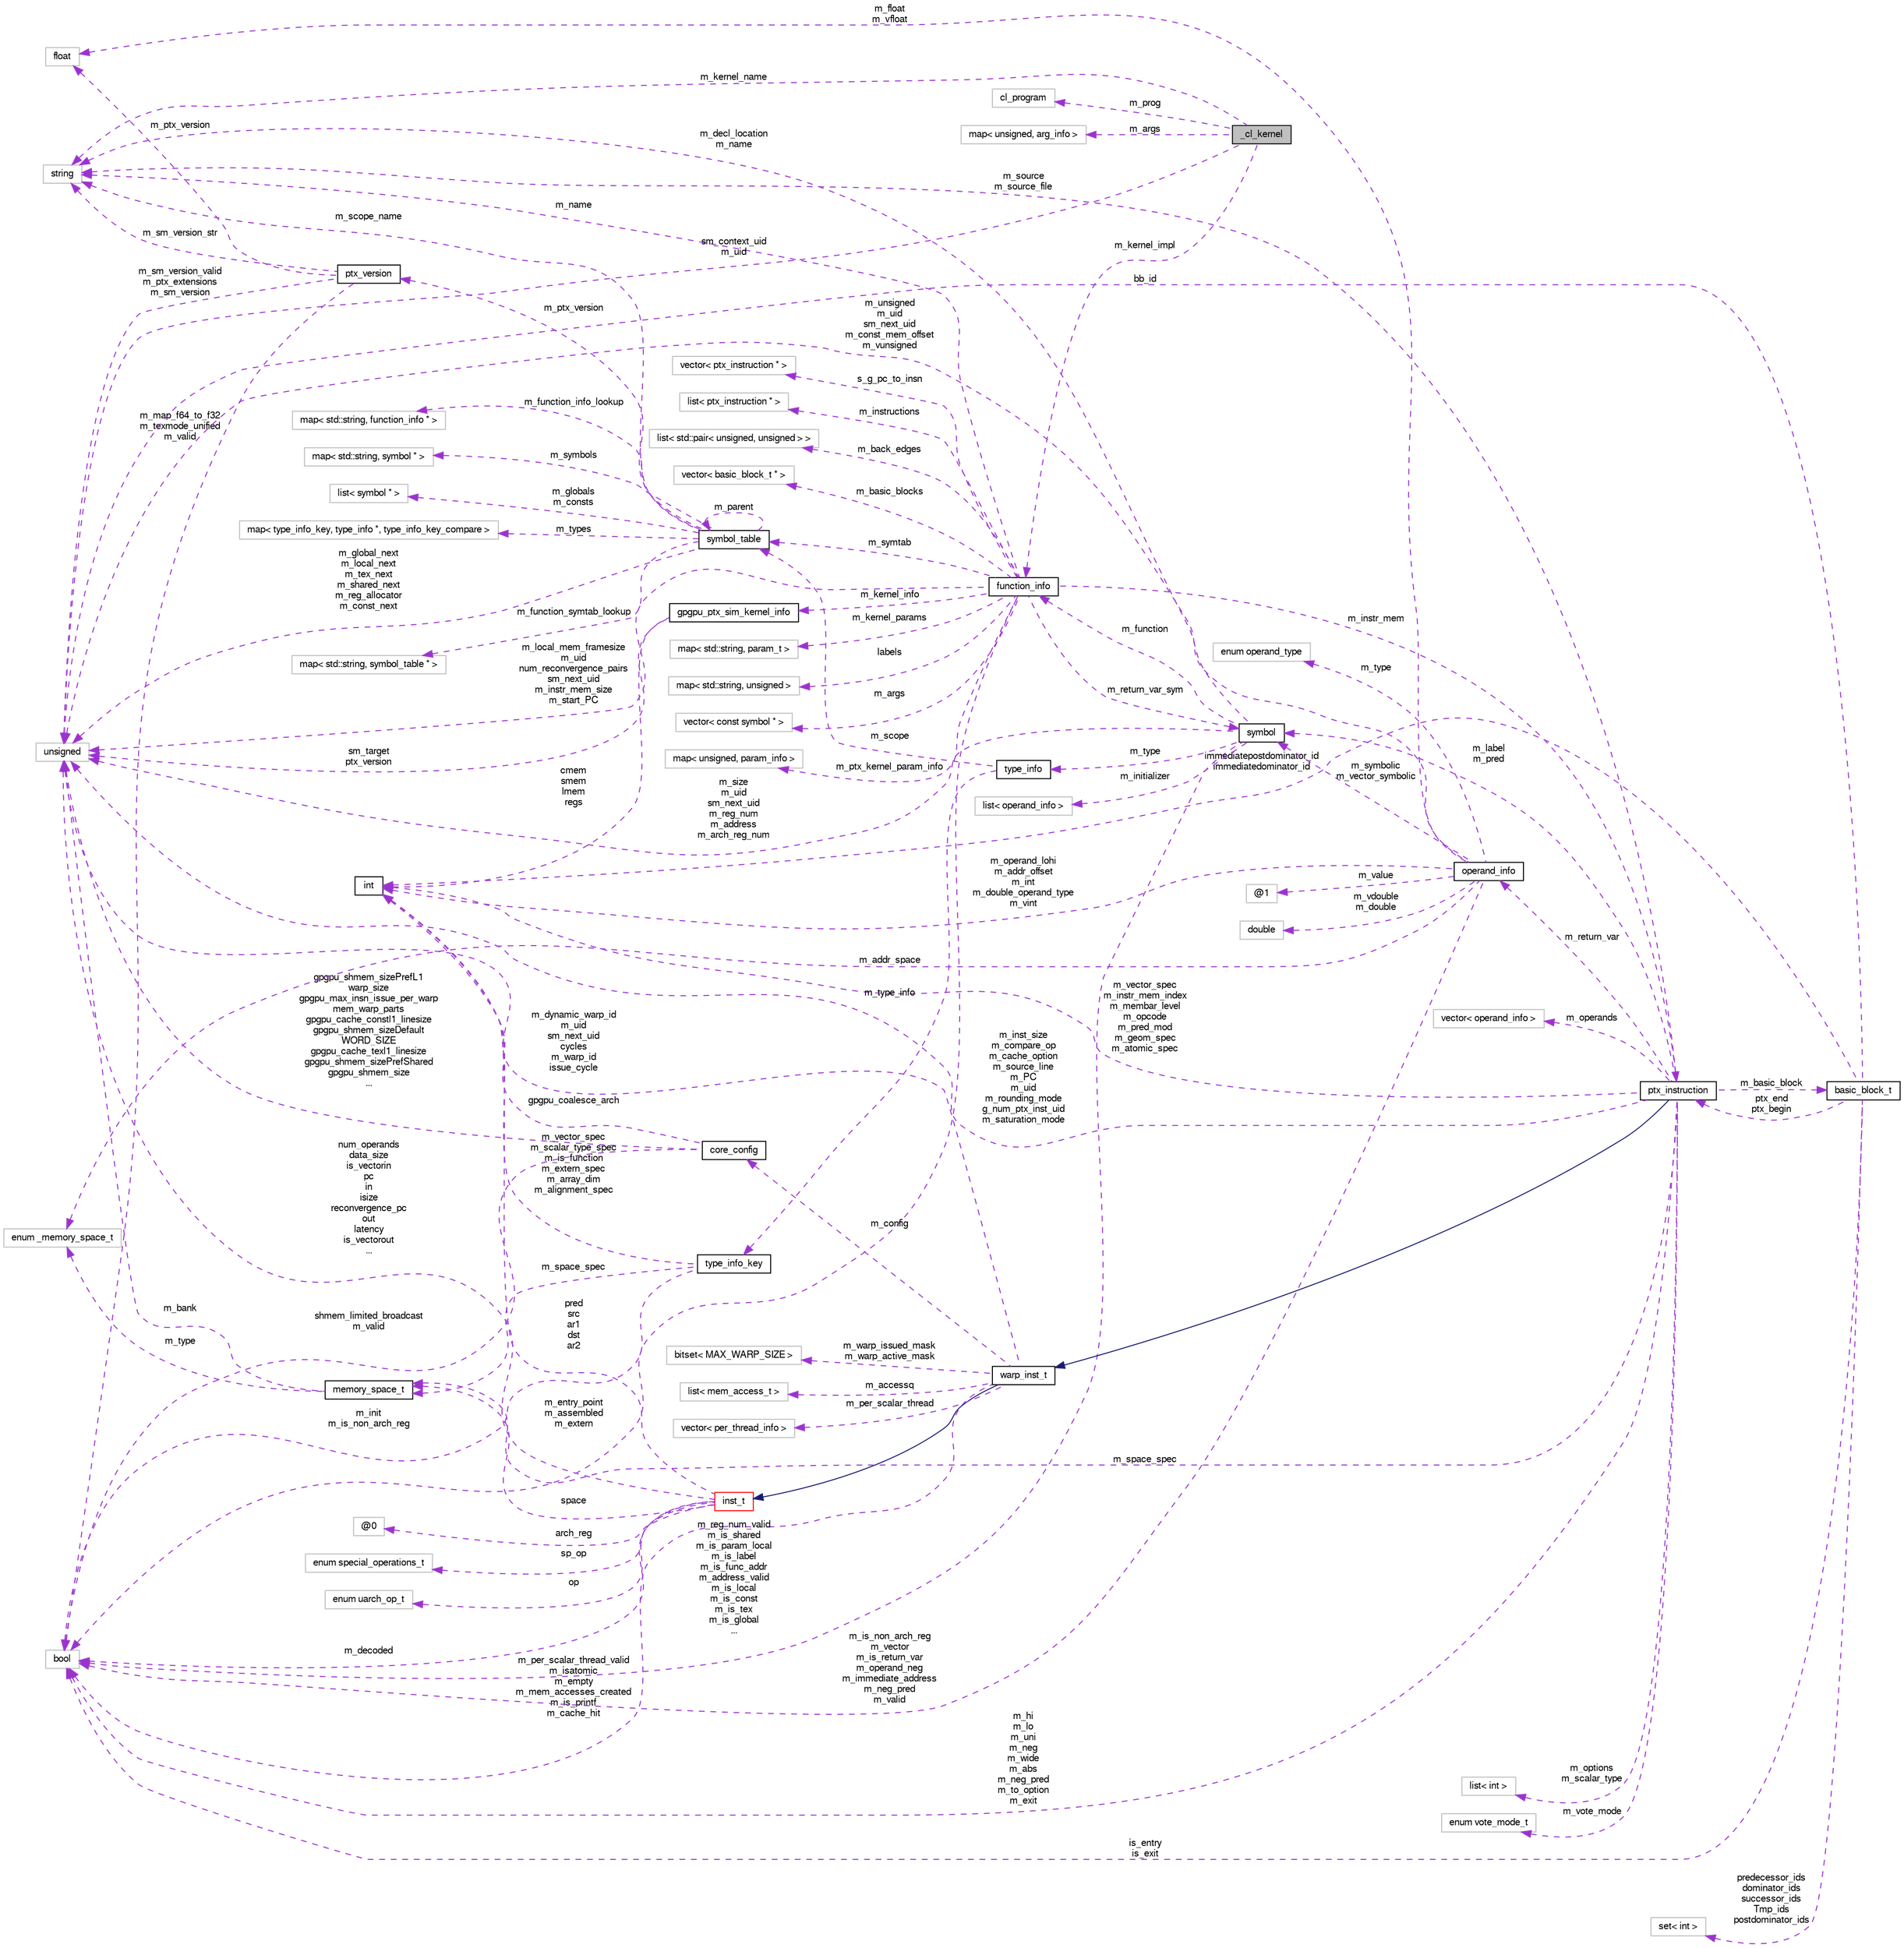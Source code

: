 digraph G
{
  bgcolor="transparent";
  edge [fontname="FreeSans",fontsize="10",labelfontname="FreeSans",labelfontsize="10"];
  node [fontname="FreeSans",fontsize="10",shape=record];
  rankdir=LR;
  Node1 [label="_cl_kernel",height=0.2,width=0.4,color="black", fillcolor="grey75", style="filled" fontcolor="black"];
  Node2 -> Node1 [dir=back,color="darkorchid3",fontsize="10",style="dashed",label="m_prog",fontname="FreeSans"];
  Node2 [label="cl_program",height=0.2,width=0.4,color="grey75"];
  Node3 -> Node1 [dir=back,color="darkorchid3",fontsize="10",style="dashed",label="m_kernel_name",fontname="FreeSans"];
  Node3 [label="string",height=0.2,width=0.4,color="grey75"];
  Node4 -> Node1 [dir=back,color="darkorchid3",fontsize="10",style="dashed",label="m_kernel_impl",fontname="FreeSans"];
  Node4 [label="function_info",height=0.2,width=0.4,color="black",URL="$classfunction__info.html"];
  Node5 -> Node4 [dir=back,color="darkorchid3",fontsize="10",style="dashed",label="m_symtab",fontname="FreeSans"];
  Node5 [label="symbol_table",height=0.2,width=0.4,color="black",URL="$classsymbol__table.html"];
  Node6 -> Node5 [dir=back,color="darkorchid3",fontsize="10",style="dashed",label="m_symbols",fontname="FreeSans"];
  Node6 [label="map\< std::string, symbol * \>",height=0.2,width=0.4,color="grey75"];
  Node5 -> Node5 [dir=back,color="darkorchid3",fontsize="10",style="dashed",label="m_parent",fontname="FreeSans"];
  Node7 -> Node5 [dir=back,color="darkorchid3",fontsize="10",style="dashed",label="m_globals\nm_consts",fontname="FreeSans"];
  Node7 [label="list\< symbol * \>",height=0.2,width=0.4,color="grey75"];
  Node8 -> Node5 [dir=back,color="darkorchid3",fontsize="10",style="dashed",label="m_types",fontname="FreeSans"];
  Node8 [label="map\< type_info_key, type_info *, type_info_key_compare \>",height=0.2,width=0.4,color="grey75"];
  Node9 -> Node5 [dir=back,color="darkorchid3",fontsize="10",style="dashed",label="m_ptx_version",fontname="FreeSans"];
  Node9 [label="ptx_version",height=0.2,width=0.4,color="black",URL="$classptx__version.html"];
  Node10 -> Node9 [dir=back,color="darkorchid3",fontsize="10",style="dashed",label="m_ptx_version",fontname="FreeSans"];
  Node10 [label="float",height=0.2,width=0.4,color="grey75"];
  Node3 -> Node9 [dir=back,color="darkorchid3",fontsize="10",style="dashed",label="m_sm_version_str",fontname="FreeSans"];
  Node11 -> Node9 [dir=back,color="darkorchid3",fontsize="10",style="dashed",label="m_map_f64_to_f32\nm_texmode_unified\nm_valid",fontname="FreeSans"];
  Node11 [label="bool",height=0.2,width=0.4,color="grey75"];
  Node12 -> Node9 [dir=back,color="darkorchid3",fontsize="10",style="dashed",label="m_sm_version_valid\nm_ptx_extensions\nm_sm_version",fontname="FreeSans"];
  Node12 [label="unsigned",height=0.2,width=0.4,color="grey75"];
  Node3 -> Node5 [dir=back,color="darkorchid3",fontsize="10",style="dashed",label="m_scope_name",fontname="FreeSans"];
  Node13 -> Node5 [dir=back,color="darkorchid3",fontsize="10",style="dashed",label="m_function_symtab_lookup",fontname="FreeSans"];
  Node13 [label="map\< std::string, symbol_table * \>",height=0.2,width=0.4,color="grey75"];
  Node14 -> Node5 [dir=back,color="darkorchid3",fontsize="10",style="dashed",label="m_function_info_lookup",fontname="FreeSans"];
  Node14 [label="map\< std::string, function_info * \>",height=0.2,width=0.4,color="grey75"];
  Node12 -> Node5 [dir=back,color="darkorchid3",fontsize="10",style="dashed",label="m_global_next\nm_local_next\nm_tex_next\nm_shared_next\nm_reg_allocator\nm_const_next",fontname="FreeSans"];
  Node15 -> Node4 [dir=back,color="darkorchid3",fontsize="10",style="dashed",label="m_kernel_params",fontname="FreeSans"];
  Node15 [label="map\< std::string, param_t \>",height=0.2,width=0.4,color="grey75"];
  Node16 -> Node4 [dir=back,color="darkorchid3",fontsize="10",style="dashed",label="labels",fontname="FreeSans"];
  Node16 [label="map\< std::string, unsigned \>",height=0.2,width=0.4,color="grey75"];
  Node17 -> Node4 [dir=back,color="darkorchid3",fontsize="10",style="dashed",label="m_args",fontname="FreeSans"];
  Node17 [label="vector\< const symbol * \>",height=0.2,width=0.4,color="grey75"];
  Node18 -> Node4 [dir=back,color="darkorchid3",fontsize="10",style="dashed",label="m_ptx_kernel_param_info",fontname="FreeSans"];
  Node18 [label="map\< unsigned, param_info \>",height=0.2,width=0.4,color="grey75"];
  Node19 -> Node4 [dir=back,color="darkorchid3",fontsize="10",style="dashed",label="s_g_pc_to_insn",fontname="FreeSans"];
  Node19 [label="vector\< ptx_instruction * \>",height=0.2,width=0.4,color="grey75"];
  Node20 -> Node4 [dir=back,color="darkorchid3",fontsize="10",style="dashed",label="m_instructions",fontname="FreeSans"];
  Node20 [label="list\< ptx_instruction * \>",height=0.2,width=0.4,color="grey75"];
  Node21 -> Node4 [dir=back,color="darkorchid3",fontsize="10",style="dashed",label="m_instr_mem",fontname="FreeSans"];
  Node21 [label="ptx_instruction",height=0.2,width=0.4,color="black",URL="$classptx__instruction.html"];
  Node22 -> Node21 [dir=back,color="midnightblue",fontsize="10",style="solid",fontname="FreeSans"];
  Node22 [label="warp_inst_t",height=0.2,width=0.4,color="black",URL="$classwarp__inst__t.html"];
  Node23 -> Node22 [dir=back,color="midnightblue",fontsize="10",style="solid",fontname="FreeSans"];
  Node23 [label="inst_t",height=0.2,width=0.4,color="red",URL="$classinst__t.html"];
  Node24 -> Node23 [dir=back,color="darkorchid3",fontsize="10",style="dashed",label="arch_reg",fontname="FreeSans"];
  Node24 [label="@0",height=0.2,width=0.4,color="grey75"];
  Node25 -> Node23 [dir=back,color="darkorchid3",fontsize="10",style="dashed",label="sp_op",fontname="FreeSans"];
  Node25 [label="enum special_operations_t",height=0.2,width=0.4,color="grey75"];
  Node26 -> Node23 [dir=back,color="darkorchid3",fontsize="10",style="dashed",label="op",fontname="FreeSans"];
  Node26 [label="enum uarch_op_t",height=0.2,width=0.4,color="grey75"];
  Node27 -> Node23 [dir=back,color="darkorchid3",fontsize="10",style="dashed",label="space",fontname="FreeSans"];
  Node27 [label="memory_space_t",height=0.2,width=0.4,color="black",URL="$classmemory__space__t.html"];
  Node28 -> Node27 [dir=back,color="darkorchid3",fontsize="10",style="dashed",label="m_type",fontname="FreeSans"];
  Node28 [label="enum _memory_space_t",height=0.2,width=0.4,color="grey75"];
  Node12 -> Node27 [dir=back,color="darkorchid3",fontsize="10",style="dashed",label="m_bank",fontname="FreeSans"];
  Node29 -> Node23 [dir=back,color="darkorchid3",fontsize="10",style="dashed",label="pred\nsrc\nar1\ndst\nar2",fontname="FreeSans"];
  Node29 [label="int",height=0.2,width=0.4,color="black",URL="$classint.html"];
  Node11 -> Node23 [dir=back,color="darkorchid3",fontsize="10",style="dashed",label="m_decoded",fontname="FreeSans"];
  Node12 -> Node23 [dir=back,color="darkorchid3",fontsize="10",style="dashed",label="num_operands\ndata_size\nis_vectorin\npc\nin\nisize\nreconvergence_pc\nout\nlatency\nis_vectorout\n...",fontname="FreeSans"];
  Node30 -> Node22 [dir=back,color="darkorchid3",fontsize="10",style="dashed",label="m_warp_issued_mask\nm_warp_active_mask",fontname="FreeSans"];
  Node30 [label="bitset\< MAX_WARP_SIZE \>",height=0.2,width=0.4,color="grey75"];
  Node31 -> Node22 [dir=back,color="darkorchid3",fontsize="10",style="dashed",label="m_accessq",fontname="FreeSans"];
  Node31 [label="list\< mem_access_t \>",height=0.2,width=0.4,color="grey75"];
  Node32 -> Node22 [dir=back,color="darkorchid3",fontsize="10",style="dashed",label="m_config",fontname="FreeSans"];
  Node32 [label="core_config",height=0.2,width=0.4,color="black",URL="$structcore__config.html"];
  Node29 -> Node32 [dir=back,color="darkorchid3",fontsize="10",style="dashed",label="gpgpu_coalesce_arch",fontname="FreeSans"];
  Node11 -> Node32 [dir=back,color="darkorchid3",fontsize="10",style="dashed",label="shmem_limited_broadcast\nm_valid",fontname="FreeSans"];
  Node12 -> Node32 [dir=back,color="darkorchid3",fontsize="10",style="dashed",label="gpgpu_shmem_sizePrefL1\nwarp_size\ngpgpu_max_insn_issue_per_warp\nmem_warp_parts\ngpgpu_cache_constl1_linesize\ngpgpu_shmem_sizeDefault\nWORD_SIZE\ngpgpu_cache_texl1_linesize\ngpgpu_shmem_sizePrefShared\ngpgpu_shmem_size\n...",fontname="FreeSans"];
  Node11 -> Node22 [dir=back,color="darkorchid3",fontsize="10",style="dashed",label="m_per_scalar_thread_valid\nm_isatomic\nm_empty\nm_mem_accesses_created\nm_is_printf\nm_cache_hit",fontname="FreeSans"];
  Node33 -> Node22 [dir=back,color="darkorchid3",fontsize="10",style="dashed",label="m_per_scalar_thread",fontname="FreeSans"];
  Node33 [label="vector\< per_thread_info \>",height=0.2,width=0.4,color="grey75"];
  Node12 -> Node22 [dir=back,color="darkorchid3",fontsize="10",style="dashed",label="m_dynamic_warp_id\nm_uid\nsm_next_uid\ncycles\nm_warp_id\nissue_cycle",fontname="FreeSans"];
  Node34 -> Node21 [dir=back,color="darkorchid3",fontsize="10",style="dashed",label="m_basic_block",fontname="FreeSans"];
  Node34 [label="basic_block_t",height=0.2,width=0.4,color="black",URL="$structbasic__block__t.html"];
  Node35 -> Node34 [dir=back,color="darkorchid3",fontsize="10",style="dashed",label="predecessor_ids\ndominator_ids\nsuccessor_ids\nTmp_ids\npostdominator_ids",fontname="FreeSans"];
  Node35 [label="set\< int \>",height=0.2,width=0.4,color="grey75"];
  Node21 -> Node34 [dir=back,color="darkorchid3",fontsize="10",style="dashed",label="ptx_end\nptx_begin",fontname="FreeSans"];
  Node29 -> Node34 [dir=back,color="darkorchid3",fontsize="10",style="dashed",label="immediatepostdominator_id\nimmediatedominator_id",fontname="FreeSans"];
  Node11 -> Node34 [dir=back,color="darkorchid3",fontsize="10",style="dashed",label="is_entry\nis_exit",fontname="FreeSans"];
  Node12 -> Node34 [dir=back,color="darkorchid3",fontsize="10",style="dashed",label="bb_id",fontname="FreeSans"];
  Node36 -> Node21 [dir=back,color="darkorchid3",fontsize="10",style="dashed",label="m_options\nm_scalar_type",fontname="FreeSans"];
  Node36 [label="list\< int \>",height=0.2,width=0.4,color="grey75"];
  Node27 -> Node21 [dir=back,color="darkorchid3",fontsize="10",style="dashed",label="m_space_spec",fontname="FreeSans"];
  Node37 -> Node21 [dir=back,color="darkorchid3",fontsize="10",style="dashed",label="m_vote_mode",fontname="FreeSans"];
  Node37 [label="enum vote_mode_t",height=0.2,width=0.4,color="grey75"];
  Node38 -> Node21 [dir=back,color="darkorchid3",fontsize="10",style="dashed",label="m_return_var",fontname="FreeSans"];
  Node38 [label="operand_info",height=0.2,width=0.4,color="black",URL="$classoperand__info.html"];
  Node39 -> Node38 [dir=back,color="darkorchid3",fontsize="10",style="dashed",label="m_value",fontname="FreeSans"];
  Node39 [label="@1",height=0.2,width=0.4,color="grey75"];
  Node40 -> Node38 [dir=back,color="darkorchid3",fontsize="10",style="dashed",label="m_vdouble\nm_double",fontname="FreeSans"];
  Node40 [label="double",height=0.2,width=0.4,color="grey75"];
  Node10 -> Node38 [dir=back,color="darkorchid3",fontsize="10",style="dashed",label="m_float\nm_vfloat",fontname="FreeSans"];
  Node28 -> Node38 [dir=back,color="darkorchid3",fontsize="10",style="dashed",label="m_addr_space",fontname="FreeSans"];
  Node41 -> Node38 [dir=back,color="darkorchid3",fontsize="10",style="dashed",label="m_symbolic\nm_vector_symbolic",fontname="FreeSans"];
  Node41 [label="symbol",height=0.2,width=0.4,color="black",URL="$classsymbol.html"];
  Node42 -> Node41 [dir=back,color="darkorchid3",fontsize="10",style="dashed",label="m_type",fontname="FreeSans"];
  Node42 [label="type_info",height=0.2,width=0.4,color="black",URL="$classtype__info.html"];
  Node5 -> Node42 [dir=back,color="darkorchid3",fontsize="10",style="dashed",label="m_scope",fontname="FreeSans"];
  Node43 -> Node42 [dir=back,color="darkorchid3",fontsize="10",style="dashed",label="m_type_info",fontname="FreeSans"];
  Node43 [label="type_info_key",height=0.2,width=0.4,color="black",URL="$classtype__info__key.html"];
  Node27 -> Node43 [dir=back,color="darkorchid3",fontsize="10",style="dashed",label="m_space_spec",fontname="FreeSans"];
  Node29 -> Node43 [dir=back,color="darkorchid3",fontsize="10",style="dashed",label="m_vector_spec\nm_scalar_type_spec\nm_is_function\nm_extern_spec\nm_array_dim\nm_alignment_spec",fontname="FreeSans"];
  Node11 -> Node43 [dir=back,color="darkorchid3",fontsize="10",style="dashed",label="m_init\nm_is_non_arch_reg",fontname="FreeSans"];
  Node11 -> Node41 [dir=back,color="darkorchid3",fontsize="10",style="dashed",label="m_reg_num_valid\nm_is_shared\nm_is_param_local\nm_is_label\nm_is_func_addr\nm_address_valid\nm_is_local\nm_is_const\nm_is_tex\nm_is_global\n...",fontname="FreeSans"];
  Node3 -> Node41 [dir=back,color="darkorchid3",fontsize="10",style="dashed",label="m_decl_location\nm_name",fontname="FreeSans"];
  Node4 -> Node41 [dir=back,color="darkorchid3",fontsize="10",style="dashed",label="m_function",fontname="FreeSans"];
  Node44 -> Node41 [dir=back,color="darkorchid3",fontsize="10",style="dashed",label="m_initializer",fontname="FreeSans"];
  Node44 [label="list\< operand_info \>",height=0.2,width=0.4,color="grey75"];
  Node12 -> Node41 [dir=back,color="darkorchid3",fontsize="10",style="dashed",label="m_size\nm_uid\nsm_next_uid\nm_reg_num\nm_address\nm_arch_reg_num",fontname="FreeSans"];
  Node29 -> Node38 [dir=back,color="darkorchid3",fontsize="10",style="dashed",label="m_operand_lohi\nm_addr_offset\nm_int\nm_double_operand_type\nm_vint",fontname="FreeSans"];
  Node11 -> Node38 [dir=back,color="darkorchid3",fontsize="10",style="dashed",label="m_is_non_arch_reg\nm_vector\nm_is_return_var\nm_operand_neg\nm_immediate_address\nm_neg_pred\nm_valid",fontname="FreeSans"];
  Node45 -> Node38 [dir=back,color="darkorchid3",fontsize="10",style="dashed",label="m_type",fontname="FreeSans"];
  Node45 [label="enum operand_type",height=0.2,width=0.4,color="grey75"];
  Node12 -> Node38 [dir=back,color="darkorchid3",fontsize="10",style="dashed",label="m_unsigned\nm_uid\nsm_next_uid\nm_const_mem_offset\nm_vunsigned",fontname="FreeSans"];
  Node29 -> Node21 [dir=back,color="darkorchid3",fontsize="10",style="dashed",label="m_vector_spec\nm_instr_mem_index\nm_membar_level\nm_opcode\nm_pred_mod\nm_geom_spec\nm_atomic_spec",fontname="FreeSans"];
  Node41 -> Node21 [dir=back,color="darkorchid3",fontsize="10",style="dashed",label="m_label\nm_pred",fontname="FreeSans"];
  Node11 -> Node21 [dir=back,color="darkorchid3",fontsize="10",style="dashed",label="m_hi\nm_lo\nm_uni\nm_neg\nm_wide\nm_abs\nm_neg_pred\nm_to_option\nm_exit",fontname="FreeSans"];
  Node3 -> Node21 [dir=back,color="darkorchid3",fontsize="10",style="dashed",label="m_source\nm_source_file",fontname="FreeSans"];
  Node12 -> Node21 [dir=back,color="darkorchid3",fontsize="10",style="dashed",label="m_inst_size\nm_compare_op\nm_cache_option\nm_source_line\nm_PC\nm_uid\nm_rounding_mode\ng_num_ptx_inst_uid\nm_saturation_mode",fontname="FreeSans"];
  Node46 -> Node21 [dir=back,color="darkorchid3",fontsize="10",style="dashed",label="m_operands",fontname="FreeSans"];
  Node46 [label="vector\< operand_info \>",height=0.2,width=0.4,color="grey75"];
  Node41 -> Node4 [dir=back,color="darkorchid3",fontsize="10",style="dashed",label="m_return_var_sym",fontname="FreeSans"];
  Node3 -> Node4 [dir=back,color="darkorchid3",fontsize="10",style="dashed",label="m_name",fontname="FreeSans"];
  Node11 -> Node4 [dir=back,color="darkorchid3",fontsize="10",style="dashed",label="m_entry_point\nm_assembled\nm_extern",fontname="FreeSans"];
  Node47 -> Node4 [dir=back,color="darkorchid3",fontsize="10",style="dashed",label="m_kernel_info",fontname="FreeSans"];
  Node47 [label="gpgpu_ptx_sim_kernel_info",height=0.2,width=0.4,color="black",URL="$structgpgpu__ptx__sim__kernel__info.html"];
  Node29 -> Node47 [dir=back,color="darkorchid3",fontsize="10",style="dashed",label="cmem\nsmem\nlmem\nregs",fontname="FreeSans"];
  Node12 -> Node47 [dir=back,color="darkorchid3",fontsize="10",style="dashed",label="sm_target\nptx_version",fontname="FreeSans"];
  Node48 -> Node4 [dir=back,color="darkorchid3",fontsize="10",style="dashed",label="m_back_edges",fontname="FreeSans"];
  Node48 [label="list\< std::pair\< unsigned, unsigned \> \>",height=0.2,width=0.4,color="grey75"];
  Node12 -> Node4 [dir=back,color="darkorchid3",fontsize="10",style="dashed",label="m_local_mem_framesize\nm_uid\nnum_reconvergence_pairs\nsm_next_uid\nm_instr_mem_size\nm_start_PC",fontname="FreeSans"];
  Node49 -> Node4 [dir=back,color="darkorchid3",fontsize="10",style="dashed",label="m_basic_blocks",fontname="FreeSans"];
  Node49 [label="vector\< basic_block_t * \>",height=0.2,width=0.4,color="grey75"];
  Node50 -> Node1 [dir=back,color="darkorchid3",fontsize="10",style="dashed",label="m_args",fontname="FreeSans"];
  Node50 [label="map\< unsigned, arg_info \>",height=0.2,width=0.4,color="grey75"];
  Node12 -> Node1 [dir=back,color="darkorchid3",fontsize="10",style="dashed",label="sm_context_uid\nm_uid",fontname="FreeSans"];
}
